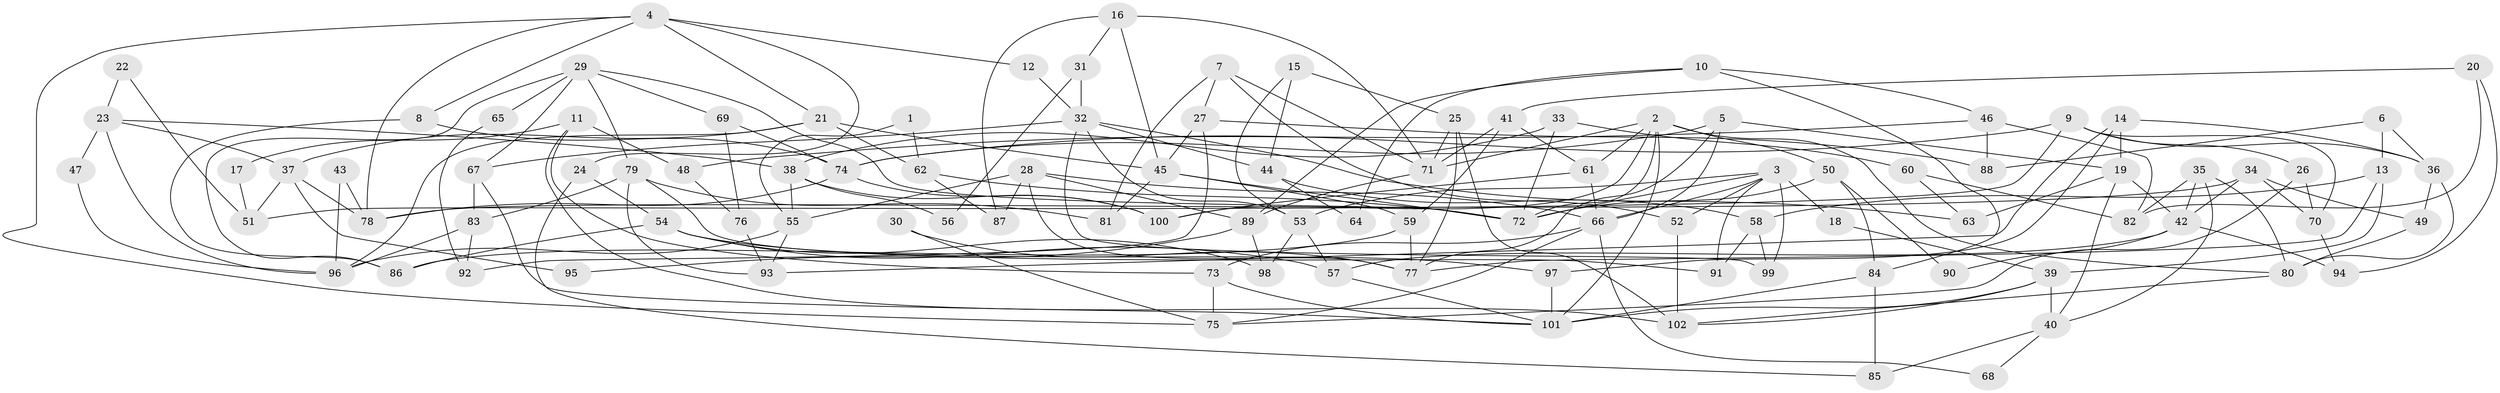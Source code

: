 // coarse degree distribution, {4: 0.23333333333333334, 11: 0.03333333333333333, 14: 0.1, 8: 0.1, 7: 0.1, 9: 0.13333333333333333, 12: 0.03333333333333333, 13: 0.03333333333333333, 5: 0.13333333333333333, 6: 0.03333333333333333, 2: 0.03333333333333333, 3: 0.03333333333333333}
// Generated by graph-tools (version 1.1) at 2025/18/03/04/25 18:18:37]
// undirected, 102 vertices, 204 edges
graph export_dot {
graph [start="1"]
  node [color=gray90,style=filled];
  1;
  2;
  3;
  4;
  5;
  6;
  7;
  8;
  9;
  10;
  11;
  12;
  13;
  14;
  15;
  16;
  17;
  18;
  19;
  20;
  21;
  22;
  23;
  24;
  25;
  26;
  27;
  28;
  29;
  30;
  31;
  32;
  33;
  34;
  35;
  36;
  37;
  38;
  39;
  40;
  41;
  42;
  43;
  44;
  45;
  46;
  47;
  48;
  49;
  50;
  51;
  52;
  53;
  54;
  55;
  56;
  57;
  58;
  59;
  60;
  61;
  62;
  63;
  64;
  65;
  66;
  67;
  68;
  69;
  70;
  71;
  72;
  73;
  74;
  75;
  76;
  77;
  78;
  79;
  80;
  81;
  82;
  83;
  84;
  85;
  86;
  87;
  88;
  89;
  90;
  91;
  92;
  93;
  94;
  95;
  96;
  97;
  98;
  99;
  100;
  101;
  102;
  1 -- 62;
  1 -- 55;
  2 -- 100;
  2 -- 101;
  2 -- 50;
  2 -- 61;
  2 -- 71;
  2 -- 72;
  2 -- 80;
  3 -- 72;
  3 -- 99;
  3 -- 18;
  3 -- 52;
  3 -- 53;
  3 -- 66;
  3 -- 91;
  4 -- 78;
  4 -- 75;
  4 -- 8;
  4 -- 12;
  4 -- 21;
  4 -- 24;
  5 -- 74;
  5 -- 66;
  5 -- 19;
  5 -- 77;
  6 -- 13;
  6 -- 36;
  6 -- 88;
  7 -- 52;
  7 -- 81;
  7 -- 27;
  7 -- 71;
  8 -- 86;
  8 -- 74;
  9 -- 74;
  9 -- 36;
  9 -- 26;
  9 -- 51;
  9 -- 70;
  10 -- 84;
  10 -- 46;
  10 -- 64;
  10 -- 89;
  11 -- 48;
  11 -- 73;
  11 -- 17;
  11 -- 102;
  12 -- 32;
  13 -- 77;
  13 -- 39;
  13 -- 58;
  14 -- 36;
  14 -- 19;
  14 -- 93;
  14 -- 97;
  15 -- 25;
  15 -- 53;
  15 -- 44;
  16 -- 87;
  16 -- 71;
  16 -- 31;
  16 -- 45;
  17 -- 51;
  18 -- 39;
  19 -- 40;
  19 -- 42;
  19 -- 63;
  20 -- 41;
  20 -- 94;
  20 -- 82;
  21 -- 45;
  21 -- 37;
  21 -- 62;
  21 -- 96;
  22 -- 51;
  22 -- 23;
  23 -- 37;
  23 -- 96;
  23 -- 38;
  23 -- 47;
  24 -- 85;
  24 -- 54;
  25 -- 77;
  25 -- 71;
  25 -- 102;
  26 -- 75;
  26 -- 70;
  27 -- 45;
  27 -- 88;
  27 -- 92;
  28 -- 89;
  28 -- 66;
  28 -- 55;
  28 -- 77;
  28 -- 87;
  29 -- 72;
  29 -- 79;
  29 -- 65;
  29 -- 67;
  29 -- 69;
  29 -- 86;
  30 -- 75;
  30 -- 77;
  31 -- 32;
  31 -- 56;
  32 -- 53;
  32 -- 67;
  32 -- 44;
  32 -- 63;
  32 -- 99;
  33 -- 38;
  33 -- 72;
  33 -- 60;
  34 -- 42;
  34 -- 70;
  34 -- 49;
  34 -- 78;
  35 -- 82;
  35 -- 80;
  35 -- 40;
  35 -- 42;
  36 -- 80;
  36 -- 49;
  37 -- 78;
  37 -- 51;
  37 -- 95;
  38 -- 55;
  38 -- 56;
  38 -- 100;
  39 -- 102;
  39 -- 101;
  39 -- 40;
  40 -- 68;
  40 -- 85;
  41 -- 59;
  41 -- 71;
  41 -- 61;
  42 -- 57;
  42 -- 90;
  42 -- 94;
  43 -- 96;
  43 -- 78;
  44 -- 58;
  44 -- 64;
  45 -- 59;
  45 -- 72;
  45 -- 81;
  46 -- 88;
  46 -- 82;
  46 -- 48;
  47 -- 96;
  48 -- 76;
  49 -- 80;
  50 -- 72;
  50 -- 84;
  50 -- 90;
  52 -- 102;
  53 -- 98;
  53 -- 57;
  54 -- 57;
  54 -- 86;
  54 -- 97;
  54 -- 98;
  55 -- 96;
  55 -- 93;
  57 -- 101;
  58 -- 91;
  58 -- 99;
  59 -- 77;
  59 -- 86;
  60 -- 63;
  60 -- 82;
  61 -- 66;
  61 -- 100;
  62 -- 72;
  62 -- 87;
  65 -- 92;
  66 -- 68;
  66 -- 73;
  66 -- 75;
  67 -- 101;
  67 -- 83;
  69 -- 74;
  69 -- 76;
  70 -- 94;
  71 -- 89;
  73 -- 101;
  73 -- 75;
  74 -- 100;
  74 -- 78;
  76 -- 93;
  79 -- 93;
  79 -- 91;
  79 -- 81;
  79 -- 83;
  80 -- 102;
  83 -- 92;
  83 -- 96;
  84 -- 101;
  84 -- 85;
  89 -- 95;
  89 -- 98;
  97 -- 101;
}
